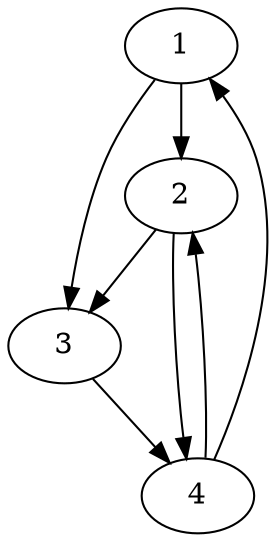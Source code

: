 strict digraph G {

    1 ->  2
    1 ->  2
    1 ->  3
    2 ->  3
    2 ->  3
    2 ->  4
    3 ->  4
    3 ->  4
    4 ->  1
    4 ->  2

 }